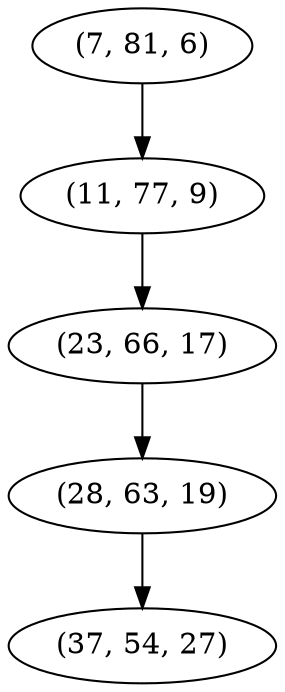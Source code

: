 digraph tree {
    "(7, 81, 6)";
    "(11, 77, 9)";
    "(23, 66, 17)";
    "(28, 63, 19)";
    "(37, 54, 27)";
    "(7, 81, 6)" -> "(11, 77, 9)";
    "(11, 77, 9)" -> "(23, 66, 17)";
    "(23, 66, 17)" -> "(28, 63, 19)";
    "(28, 63, 19)" -> "(37, 54, 27)";
}
